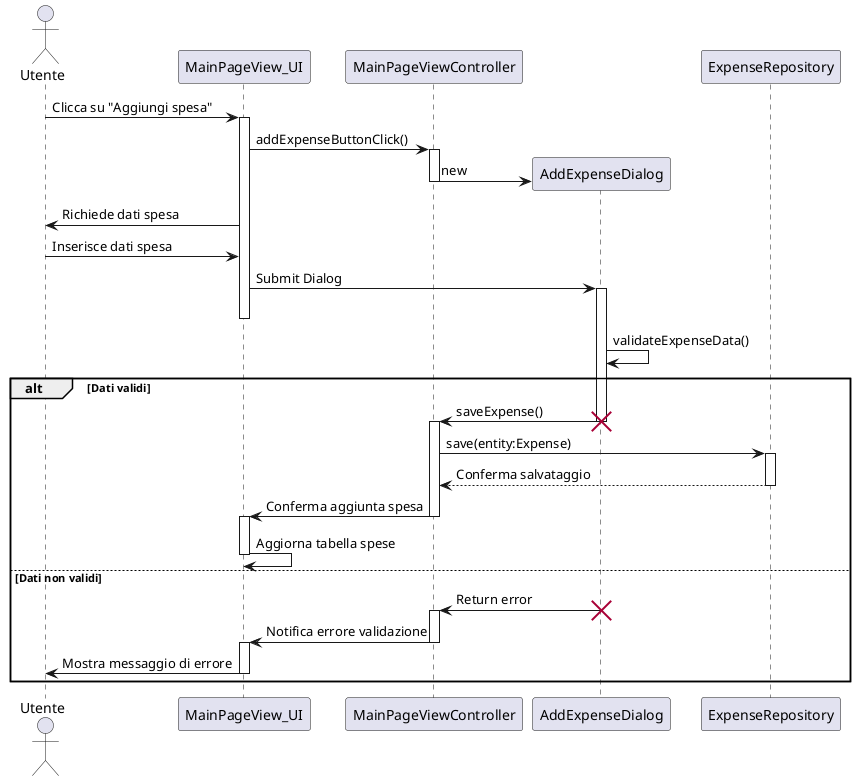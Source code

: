 @startuml
actor Utente
participant MainPageView_UI
participant MainPageViewController

Utente -> MainPageView_UI: Clicca su "Aggiungi spesa"
activate MainPageView_UI
MainPageView_UI -> MainPageViewController ++ : addExpenseButtonClick()
create AddExpenseDialog
MainPageViewController -> AddExpenseDialog -- : new

MainPageView_UI -> Utente: Richiede dati spesa
Utente -> MainPageView_UI: Inserisce dati spesa

MainPageView_UI -> AddExpenseDialog ++: Submit Dialog
deactivate MainPageView_UI

AddExpenseDialog -> AddExpenseDialog: validateExpenseData()

alt Dati validi
    AddExpenseDialog -> MainPageViewController : saveExpense()
    destroy AddExpenseDialog

    activate MainPageViewController
    MainPageViewController -> ExpenseRepository: save(entity:Expense)
    activate ExpenseRepository
    ExpenseRepository --> MainPageViewController: Conferma salvataggio
    deactivate ExpenseRepository
    MainPageViewController -> MainPageView_UI : Conferma aggiunta spesa
    deactivate MainPageViewController
    activate MainPageView_UI

    MainPageView_UI -> MainPageView_UI : Aggiorna tabella spese
    deactivate MainPageView_UI
else Dati non validi
    AddExpenseDialog -> MainPageViewController : Return error
    destroy AddExpenseDialog

    activate MainPageViewController
    MainPageViewController -> MainPageView_UI -- : Notifica errore validazione
    activate AddExpenseDialog

    activate MainPageView_UI
    MainPageView_UI -> Utente: Mostra messaggio di errore
    deactivate MainPageView_UI
end

@enduml